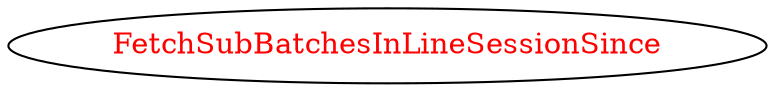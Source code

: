 digraph dependencyGraph {
 concentrate=true;
 ranksep="2.0";
 rankdir="LR"; 
 splines="ortho";
"FetchSubBatchesInLineSessionSince" [fontcolor="red"];
}